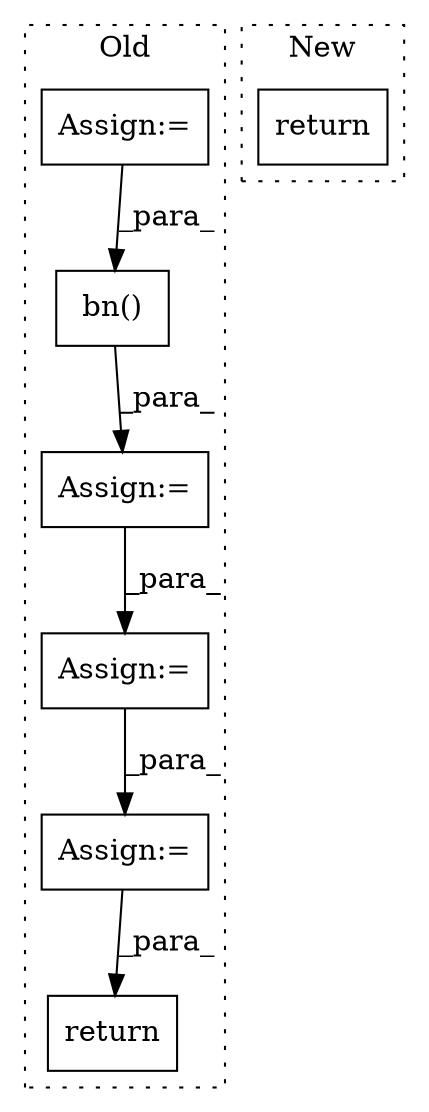 digraph G {
subgraph cluster0 {
1 [label="bn()" a="75" s="1937,1946" l="8,1" shape="box"];
3 [label="return" a="93" s="2022" l="7" shape="box"];
4 [label="Assign:=" a="68" s="1985" l="3" shape="box"];
5 [label="Assign:=" a="68" s="2004" l="3" shape="box"];
6 [label="Assign:=" a="68" s="1915" l="3" shape="box"];
7 [label="Assign:=" a="68" s="1934" l="3" shape="box"];
label = "Old";
style="dotted";
}
subgraph cluster1 {
2 [label="return" a="93" s="1239" l="7" shape="box"];
label = "New";
style="dotted";
}
1 -> 7 [label="_para_"];
4 -> 5 [label="_para_"];
5 -> 3 [label="_para_"];
6 -> 1 [label="_para_"];
7 -> 4 [label="_para_"];
}